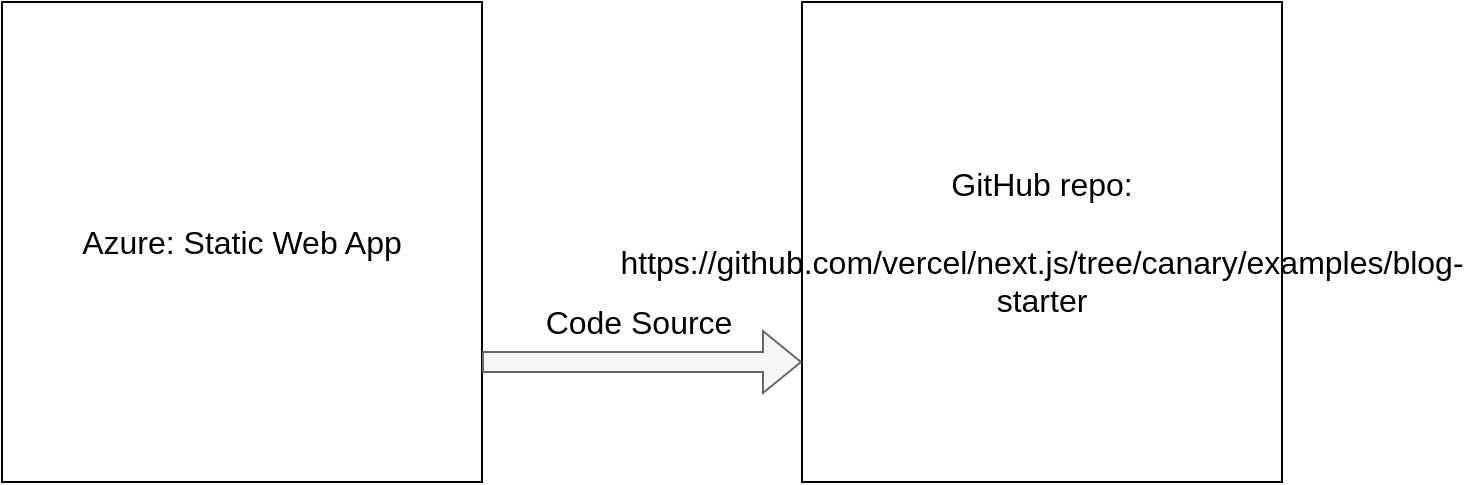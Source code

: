 <mxfile version="22.1.7" type="github">
  <diagram name="Page-1" id="rBnmELckRUywtP9ieEaV">
    <mxGraphModel dx="1242" dy="779" grid="1" gridSize="10" guides="1" tooltips="1" connect="1" arrows="1" fold="1" page="1" pageScale="1" pageWidth="850" pageHeight="1100" math="0" shadow="0">
      <root>
        <mxCell id="0" />
        <mxCell id="1" parent="0" />
        <mxCell id="fwwclfGCpDOGsLirREcR-1" value="&lt;div&gt;&lt;font style=&quot;font-size: 16px;&quot;&gt;Azure: Static Web App&lt;/font&gt;&lt;/div&gt;" style="whiteSpace=wrap;html=1;aspect=fixed;" parent="1" vertex="1">
          <mxGeometry x="80" y="80" width="240" height="240" as="geometry" />
        </mxCell>
        <mxCell id="fwwclfGCpDOGsLirREcR-2" value="&lt;div style=&quot;font-size: 16px;&quot;&gt;&lt;font style=&quot;font-size: 16px;&quot;&gt;GitHub repo:&lt;/font&gt;&lt;/div&gt;&lt;div style=&quot;font-size: 16px;&quot;&gt;&lt;font style=&quot;font-size: 16px;&quot;&gt;&lt;br&gt;&lt;/font&gt;&lt;/div&gt;&lt;div style=&quot;font-size: 16px;&quot;&gt;&lt;font style=&quot;font-size: 16px;&quot;&gt;https://github.com/vercel/next.js/tree/canary/examples/blog-starter&lt;font style=&quot;font-size: 16px;&quot;&gt;&lt;br&gt;&lt;/font&gt;&lt;/font&gt;&lt;/div&gt;" style="whiteSpace=wrap;html=1;aspect=fixed;" parent="1" vertex="1">
          <mxGeometry x="480" y="80" width="240" height="240" as="geometry" />
        </mxCell>
        <mxCell id="fwwclfGCpDOGsLirREcR-3" value="" style="shape=flexArrow;endArrow=classic;html=1;rounded=0;entryX=0;entryY=0.75;entryDx=0;entryDy=0;exitX=1;exitY=0.75;exitDx=0;exitDy=0;fontSize=16;fillColor=#f5f5f5;strokeColor=#666666;" parent="1" source="fwwclfGCpDOGsLirREcR-1" target="fwwclfGCpDOGsLirREcR-2" edge="1">
          <mxGeometry width="50" height="50" relative="1" as="geometry">
            <mxPoint x="250" y="280" as="sourcePoint" />
            <mxPoint x="300" y="230" as="targetPoint" />
          </mxGeometry>
        </mxCell>
        <mxCell id="fwwclfGCpDOGsLirREcR-4" value="&lt;div style=&quot;font-size: 16px;&quot;&gt;Code Source&lt;/div&gt;" style="edgeLabel;html=1;align=center;verticalAlign=middle;resizable=0;points=[];" parent="fwwclfGCpDOGsLirREcR-3" vertex="1" connectable="0">
          <mxGeometry x="-0.025" y="4" relative="1" as="geometry">
            <mxPoint y="-16" as="offset" />
          </mxGeometry>
        </mxCell>
      </root>
    </mxGraphModel>
  </diagram>
</mxfile>
